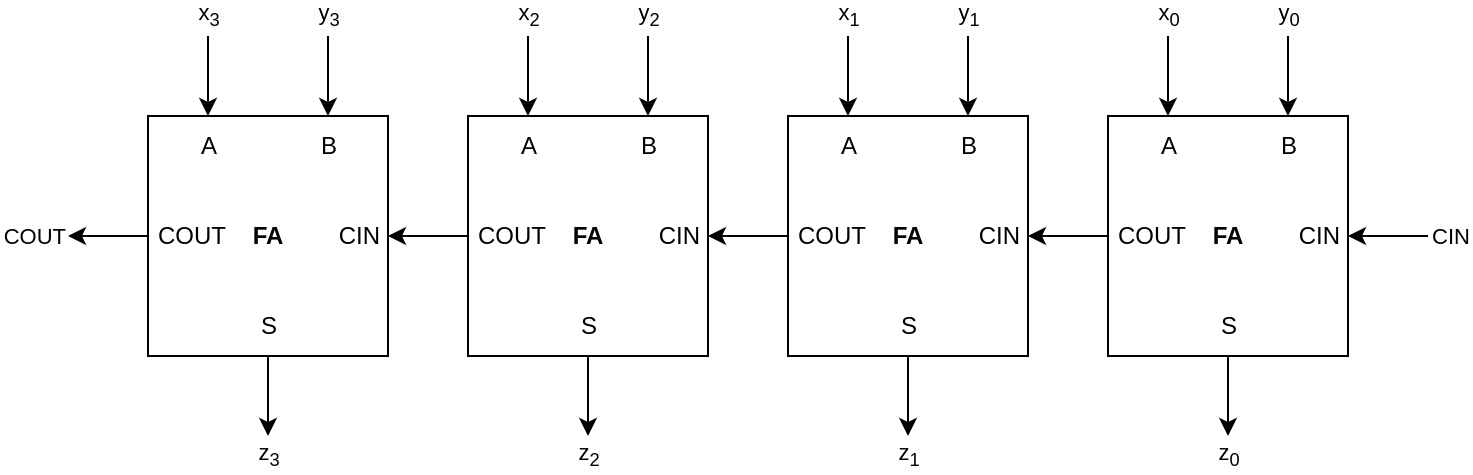 <mxfile version="25.0.3">
  <diagram name="Page-1" id="YRTmSyCCs7Myf40diobr">
    <mxGraphModel dx="989" dy="528" grid="1" gridSize="10" guides="1" tooltips="1" connect="1" arrows="1" fold="1" page="1" pageScale="1" pageWidth="850" pageHeight="1100" math="0" shadow="0">
      <root>
        <mxCell id="0" />
        <mxCell id="1" parent="0" />
        <mxCell id="4d7obqWmkYfhOyedHUf7-1" value="FA" style="rounded=0;whiteSpace=wrap;html=1;fontStyle=1" vertex="1" parent="1">
          <mxGeometry x="600" y="120" width="120" height="120" as="geometry" />
        </mxCell>
        <mxCell id="4d7obqWmkYfhOyedHUf7-56" value="CIN" style="edgeStyle=orthogonalEdgeStyle;rounded=0;orthogonalLoop=1;jettySize=auto;html=1;align=left;" edge="1" parent="1" target="4d7obqWmkYfhOyedHUf7-3">
          <mxGeometry x="-1" relative="1" as="geometry">
            <mxPoint x="760" y="180" as="sourcePoint" />
            <Array as="points">
              <mxPoint x="750" y="180" />
              <mxPoint x="750" y="180" />
            </Array>
            <mxPoint as="offset" />
          </mxGeometry>
        </mxCell>
        <mxCell id="4d7obqWmkYfhOyedHUf7-3" value="CIN" style="text;html=1;align=right;verticalAlign=middle;resizable=0;points=[];autosize=1;strokeColor=none;fillColor=none;spacingRight=3;spacingLeft=-9;" vertex="1" parent="1">
          <mxGeometry x="690" y="165" width="30" height="30" as="geometry" />
        </mxCell>
        <mxCell id="4d7obqWmkYfhOyedHUf7-39" style="edgeStyle=orthogonalEdgeStyle;rounded=0;orthogonalLoop=1;jettySize=auto;html=1;" edge="1" parent="1" source="4d7obqWmkYfhOyedHUf7-4" target="4d7obqWmkYfhOyedHUf7-15">
          <mxGeometry relative="1" as="geometry" />
        </mxCell>
        <mxCell id="4d7obqWmkYfhOyedHUf7-4" value="COUT" style="text;html=1;align=left;verticalAlign=middle;resizable=0;points=[];autosize=1;strokeColor=none;fillColor=none;spacingRight=-9;spacingLeft=3;" vertex="1" parent="1">
          <mxGeometry x="600" y="165" width="50" height="30" as="geometry" />
        </mxCell>
        <mxCell id="4d7obqWmkYfhOyedHUf7-55" value="z&lt;sub&gt;0&lt;/sub&gt;" style="edgeStyle=orthogonalEdgeStyle;rounded=0;orthogonalLoop=1;jettySize=auto;html=1;" edge="1" parent="1" source="4d7obqWmkYfhOyedHUf7-5">
          <mxGeometry x="1" y="10" relative="1" as="geometry">
            <mxPoint x="660" y="280" as="targetPoint" />
            <mxPoint x="-10" y="10" as="offset" />
          </mxGeometry>
        </mxCell>
        <mxCell id="4d7obqWmkYfhOyedHUf7-5" value="S" style="text;html=1;align=center;verticalAlign=middle;resizable=0;points=[];autosize=1;strokeColor=none;fillColor=none;spacingRight=3;spacingLeft=3;" vertex="1" parent="1">
          <mxGeometry x="645" y="210" width="30" height="30" as="geometry" />
        </mxCell>
        <mxCell id="4d7obqWmkYfhOyedHUf7-45" value="x&lt;sub&gt;0&lt;/sub&gt;" style="edgeStyle=orthogonalEdgeStyle;rounded=0;orthogonalLoop=1;jettySize=auto;html=1;" edge="1" parent="1" target="4d7obqWmkYfhOyedHUf7-6">
          <mxGeometry x="-1" y="-10" relative="1" as="geometry">
            <mxPoint x="630" y="80" as="sourcePoint" />
            <Array as="points">
              <mxPoint x="630" y="90" />
              <mxPoint x="630" y="90" />
            </Array>
            <mxPoint x="10" y="-10" as="offset" />
          </mxGeometry>
        </mxCell>
        <mxCell id="4d7obqWmkYfhOyedHUf7-6" value="A" style="text;html=1;align=center;verticalAlign=middle;resizable=0;points=[];autosize=1;strokeColor=none;fillColor=none;spacingRight=3;spacingLeft=3;" vertex="1" parent="1">
          <mxGeometry x="615" y="120" width="30" height="30" as="geometry" />
        </mxCell>
        <mxCell id="4d7obqWmkYfhOyedHUf7-44" value="y&lt;sub&gt;0&lt;/sub&gt;" style="edgeStyle=orthogonalEdgeStyle;rounded=0;orthogonalLoop=1;jettySize=auto;html=1;" edge="1" parent="1" target="4d7obqWmkYfhOyedHUf7-7">
          <mxGeometry x="-1" y="-10" relative="1" as="geometry">
            <mxPoint x="690" y="80" as="sourcePoint" />
            <Array as="points">
              <mxPoint x="690" y="90" />
              <mxPoint x="690" y="90" />
            </Array>
            <mxPoint x="10" y="-10" as="offset" />
          </mxGeometry>
        </mxCell>
        <mxCell id="4d7obqWmkYfhOyedHUf7-7" value="B" style="text;html=1;align=center;verticalAlign=middle;resizable=0;points=[];autosize=1;strokeColor=none;fillColor=none;spacingRight=3;spacingLeft=3;" vertex="1" parent="1">
          <mxGeometry x="675" y="120" width="30" height="30" as="geometry" />
        </mxCell>
        <mxCell id="4d7obqWmkYfhOyedHUf7-14" value="FA" style="rounded=0;whiteSpace=wrap;html=1;fontStyle=1" vertex="1" parent="1">
          <mxGeometry x="440" y="120" width="120" height="120" as="geometry" />
        </mxCell>
        <mxCell id="4d7obqWmkYfhOyedHUf7-15" value="CIN" style="text;html=1;align=right;verticalAlign=middle;resizable=0;points=[];autosize=1;strokeColor=none;fillColor=none;spacingRight=3;spacingLeft=-9;" vertex="1" parent="1">
          <mxGeometry x="530" y="165" width="30" height="30" as="geometry" />
        </mxCell>
        <mxCell id="4d7obqWmkYfhOyedHUf7-40" style="edgeStyle=orthogonalEdgeStyle;rounded=0;orthogonalLoop=1;jettySize=auto;html=1;" edge="1" parent="1" source="4d7obqWmkYfhOyedHUf7-16" target="4d7obqWmkYfhOyedHUf7-28">
          <mxGeometry relative="1" as="geometry" />
        </mxCell>
        <mxCell id="4d7obqWmkYfhOyedHUf7-16" value="COUT" style="text;html=1;align=left;verticalAlign=middle;resizable=0;points=[];autosize=1;strokeColor=none;fillColor=none;spacingRight=-9;spacingLeft=3;" vertex="1" parent="1">
          <mxGeometry x="440" y="165" width="50" height="30" as="geometry" />
        </mxCell>
        <mxCell id="4d7obqWmkYfhOyedHUf7-54" value="z&lt;sub&gt;1&lt;/sub&gt;" style="edgeStyle=orthogonalEdgeStyle;rounded=0;orthogonalLoop=1;jettySize=auto;html=1;" edge="1" parent="1" source="4d7obqWmkYfhOyedHUf7-17">
          <mxGeometry x="1" y="10" relative="1" as="geometry">
            <mxPoint x="500" y="280" as="targetPoint" />
            <mxPoint x="-10" y="10" as="offset" />
          </mxGeometry>
        </mxCell>
        <mxCell id="4d7obqWmkYfhOyedHUf7-17" value="S" style="text;html=1;align=center;verticalAlign=middle;resizable=0;points=[];autosize=1;strokeColor=none;fillColor=none;spacingRight=3;spacingLeft=3;" vertex="1" parent="1">
          <mxGeometry x="485" y="210" width="30" height="30" as="geometry" />
        </mxCell>
        <mxCell id="4d7obqWmkYfhOyedHUf7-47" value="x&lt;sub&gt;1&lt;/sub&gt;" style="edgeStyle=orthogonalEdgeStyle;rounded=0;orthogonalLoop=1;jettySize=auto;html=1;" edge="1" parent="1" target="4d7obqWmkYfhOyedHUf7-18">
          <mxGeometry x="-1" y="-10" relative="1" as="geometry">
            <mxPoint x="470" y="80" as="sourcePoint" />
            <Array as="points">
              <mxPoint x="470" y="90" />
              <mxPoint x="470" y="90" />
            </Array>
            <mxPoint x="10" y="-10" as="offset" />
          </mxGeometry>
        </mxCell>
        <mxCell id="4d7obqWmkYfhOyedHUf7-18" value="A" style="text;html=1;align=center;verticalAlign=middle;resizable=0;points=[];autosize=1;strokeColor=none;fillColor=none;spacingRight=3;spacingLeft=3;" vertex="1" parent="1">
          <mxGeometry x="455" y="120" width="30" height="30" as="geometry" />
        </mxCell>
        <mxCell id="4d7obqWmkYfhOyedHUf7-46" value="y&lt;sub&gt;1&lt;/sub&gt;" style="edgeStyle=orthogonalEdgeStyle;rounded=0;orthogonalLoop=1;jettySize=auto;html=1;" edge="1" parent="1" target="4d7obqWmkYfhOyedHUf7-19">
          <mxGeometry x="-1" y="-10" relative="1" as="geometry">
            <mxPoint x="530" y="80" as="sourcePoint" />
            <Array as="points">
              <mxPoint x="530" y="90" />
              <mxPoint x="530" y="90" />
            </Array>
            <mxPoint x="10" y="-10" as="offset" />
          </mxGeometry>
        </mxCell>
        <mxCell id="4d7obqWmkYfhOyedHUf7-19" value="B" style="text;html=1;align=center;verticalAlign=middle;resizable=0;points=[];autosize=1;strokeColor=none;fillColor=none;spacingRight=3;spacingLeft=3;" vertex="1" parent="1">
          <mxGeometry x="515" y="120" width="30" height="30" as="geometry" />
        </mxCell>
        <mxCell id="4d7obqWmkYfhOyedHUf7-27" value="FA" style="rounded=0;whiteSpace=wrap;html=1;fontStyle=1" vertex="1" parent="1">
          <mxGeometry x="280" y="120" width="120" height="120" as="geometry" />
        </mxCell>
        <mxCell id="4d7obqWmkYfhOyedHUf7-28" value="CIN" style="text;html=1;align=right;verticalAlign=middle;resizable=0;points=[];autosize=1;strokeColor=none;fillColor=none;spacingRight=3;spacingLeft=-9;" vertex="1" parent="1">
          <mxGeometry x="370" y="165" width="30" height="30" as="geometry" />
        </mxCell>
        <mxCell id="4d7obqWmkYfhOyedHUf7-41" style="edgeStyle=orthogonalEdgeStyle;rounded=0;orthogonalLoop=1;jettySize=auto;html=1;" edge="1" parent="1" source="4d7obqWmkYfhOyedHUf7-29" target="4d7obqWmkYfhOyedHUf7-34">
          <mxGeometry relative="1" as="geometry" />
        </mxCell>
        <mxCell id="4d7obqWmkYfhOyedHUf7-29" value="COUT" style="text;html=1;align=left;verticalAlign=middle;resizable=0;points=[];autosize=1;strokeColor=none;fillColor=none;spacingRight=-9;spacingLeft=3;" vertex="1" parent="1">
          <mxGeometry x="280" y="165" width="50" height="30" as="geometry" />
        </mxCell>
        <mxCell id="4d7obqWmkYfhOyedHUf7-53" value="z&lt;sub&gt;2&lt;/sub&gt;" style="edgeStyle=orthogonalEdgeStyle;rounded=0;orthogonalLoop=1;jettySize=auto;html=1;" edge="1" parent="1" source="4d7obqWmkYfhOyedHUf7-30">
          <mxGeometry x="1" y="10" relative="1" as="geometry">
            <mxPoint x="340" y="280" as="targetPoint" />
            <mxPoint x="-10" y="10" as="offset" />
          </mxGeometry>
        </mxCell>
        <mxCell id="4d7obqWmkYfhOyedHUf7-30" value="S" style="text;html=1;align=center;verticalAlign=middle;resizable=0;points=[];autosize=1;strokeColor=none;fillColor=none;spacingRight=3;spacingLeft=3;" vertex="1" parent="1">
          <mxGeometry x="325" y="210" width="30" height="30" as="geometry" />
        </mxCell>
        <mxCell id="4d7obqWmkYfhOyedHUf7-49" value="x&lt;sub&gt;2&lt;/sub&gt;" style="edgeStyle=orthogonalEdgeStyle;rounded=0;orthogonalLoop=1;jettySize=auto;html=1;" edge="1" parent="1" target="4d7obqWmkYfhOyedHUf7-31">
          <mxGeometry x="-1" y="10" relative="1" as="geometry">
            <mxPoint x="310" y="80" as="sourcePoint" />
            <Array as="points">
              <mxPoint x="310" y="101" />
              <mxPoint x="310" y="101" />
            </Array>
            <mxPoint x="-10" y="-10" as="offset" />
          </mxGeometry>
        </mxCell>
        <mxCell id="4d7obqWmkYfhOyedHUf7-31" value="A" style="text;html=1;align=center;verticalAlign=middle;resizable=0;points=[];autosize=1;strokeColor=none;fillColor=none;spacingRight=3;spacingLeft=3;" vertex="1" parent="1">
          <mxGeometry x="295" y="120" width="30" height="30" as="geometry" />
        </mxCell>
        <mxCell id="4d7obqWmkYfhOyedHUf7-48" value="y&lt;sub&gt;2&lt;/sub&gt;" style="edgeStyle=orthogonalEdgeStyle;rounded=0;orthogonalLoop=1;jettySize=auto;html=1;" edge="1" parent="1" target="4d7obqWmkYfhOyedHUf7-32">
          <mxGeometry x="-1" y="10" relative="1" as="geometry">
            <mxPoint x="370" y="80" as="sourcePoint" />
            <Array as="points">
              <mxPoint x="370" y="101" />
              <mxPoint x="370" y="101" />
            </Array>
            <mxPoint x="-10" y="-10" as="offset" />
          </mxGeometry>
        </mxCell>
        <mxCell id="4d7obqWmkYfhOyedHUf7-32" value="B" style="text;html=1;align=center;verticalAlign=middle;resizable=0;points=[];autosize=1;strokeColor=none;fillColor=none;spacingRight=3;spacingLeft=3;" vertex="1" parent="1">
          <mxGeometry x="355" y="120" width="30" height="30" as="geometry" />
        </mxCell>
        <mxCell id="4d7obqWmkYfhOyedHUf7-33" value="FA" style="rounded=0;whiteSpace=wrap;html=1;fontStyle=1" vertex="1" parent="1">
          <mxGeometry x="120" y="120" width="120" height="120" as="geometry" />
        </mxCell>
        <mxCell id="4d7obqWmkYfhOyedHUf7-34" value="CIN" style="text;html=1;align=right;verticalAlign=middle;resizable=0;points=[];autosize=1;strokeColor=none;fillColor=none;spacingRight=3;spacingLeft=-9;" vertex="1" parent="1">
          <mxGeometry x="210" y="165" width="30" height="30" as="geometry" />
        </mxCell>
        <mxCell id="4d7obqWmkYfhOyedHUf7-42" value="COUT" style="edgeStyle=orthogonalEdgeStyle;rounded=0;orthogonalLoop=1;jettySize=auto;html=1;align=right;" edge="1" parent="1" source="4d7obqWmkYfhOyedHUf7-35">
          <mxGeometry x="1" relative="1" as="geometry">
            <mxPoint x="80" y="180" as="targetPoint" />
            <mxPoint as="offset" />
          </mxGeometry>
        </mxCell>
        <mxCell id="4d7obqWmkYfhOyedHUf7-35" value="COUT" style="text;html=1;align=left;verticalAlign=middle;resizable=0;points=[];autosize=1;strokeColor=none;fillColor=none;spacingRight=-9;spacingLeft=3;" vertex="1" parent="1">
          <mxGeometry x="120" y="165" width="50" height="30" as="geometry" />
        </mxCell>
        <mxCell id="4d7obqWmkYfhOyedHUf7-52" value="z&lt;sub&gt;3&lt;/sub&gt;" style="edgeStyle=orthogonalEdgeStyle;rounded=0;orthogonalLoop=1;jettySize=auto;html=1;" edge="1" parent="1" source="4d7obqWmkYfhOyedHUf7-36">
          <mxGeometry x="1" y="10" relative="1" as="geometry">
            <mxPoint x="180" y="280" as="targetPoint" />
            <mxPoint x="-10" y="10" as="offset" />
          </mxGeometry>
        </mxCell>
        <mxCell id="4d7obqWmkYfhOyedHUf7-36" value="S" style="text;html=1;align=center;verticalAlign=middle;resizable=0;points=[];autosize=1;strokeColor=none;fillColor=none;spacingRight=3;spacingLeft=3;" vertex="1" parent="1">
          <mxGeometry x="165" y="210" width="30" height="30" as="geometry" />
        </mxCell>
        <mxCell id="4d7obqWmkYfhOyedHUf7-51" value="x&lt;sub&gt;3&lt;/sub&gt;" style="edgeStyle=orthogonalEdgeStyle;rounded=0;orthogonalLoop=1;jettySize=auto;html=1;" edge="1" parent="1" target="4d7obqWmkYfhOyedHUf7-37">
          <mxGeometry x="-1" y="10" relative="1" as="geometry">
            <mxPoint x="150" y="80" as="sourcePoint" />
            <Array as="points">
              <mxPoint x="150" y="100" />
              <mxPoint x="150" y="100" />
            </Array>
            <mxPoint x="-10" y="-10" as="offset" />
          </mxGeometry>
        </mxCell>
        <mxCell id="4d7obqWmkYfhOyedHUf7-37" value="A" style="text;html=1;align=center;verticalAlign=middle;resizable=0;points=[];autosize=1;strokeColor=none;fillColor=none;spacingRight=3;spacingLeft=3;" vertex="1" parent="1">
          <mxGeometry x="135" y="120" width="30" height="30" as="geometry" />
        </mxCell>
        <mxCell id="4d7obqWmkYfhOyedHUf7-50" value="y&lt;sub&gt;3&lt;/sub&gt;" style="edgeStyle=orthogonalEdgeStyle;rounded=0;orthogonalLoop=1;jettySize=auto;html=1;" edge="1" parent="1" target="4d7obqWmkYfhOyedHUf7-38">
          <mxGeometry x="-1" y="10" relative="1" as="geometry">
            <mxPoint x="210" y="80" as="sourcePoint" />
            <Array as="points">
              <mxPoint x="210" y="101" />
              <mxPoint x="210" y="101" />
            </Array>
            <mxPoint x="-10" y="-10" as="offset" />
          </mxGeometry>
        </mxCell>
        <mxCell id="4d7obqWmkYfhOyedHUf7-38" value="B" style="text;html=1;align=center;verticalAlign=middle;resizable=0;points=[];autosize=1;strokeColor=none;fillColor=none;spacingRight=3;spacingLeft=3;" vertex="1" parent="1">
          <mxGeometry x="195" y="120" width="30" height="30" as="geometry" />
        </mxCell>
      </root>
    </mxGraphModel>
  </diagram>
</mxfile>
